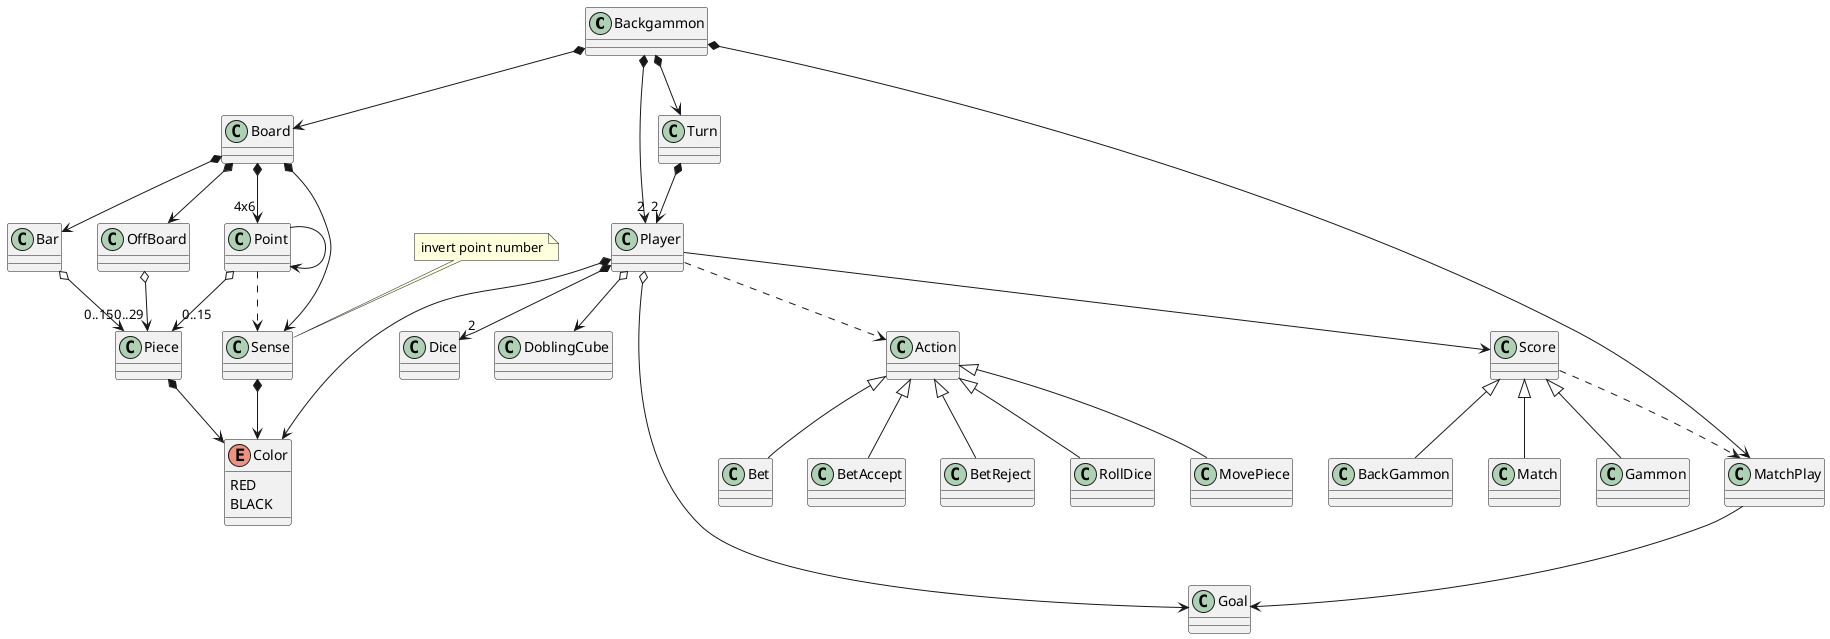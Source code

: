 @startuml
class Backgammon{}

class Board{}

class OffBoard{}


class Point {}

class Piece{}

enum Color{
  RED
  BLACK
}

class Goal{}

class Bar{}

class MatchPlay{}

class Turn{}

class Player{}

class Dice{}

class DoblingCube{}

class Match{}

class Gammon{}

class BackGammon{}

class Score{}

class Action {}
class RollDice {}
class MovePiece {}
class Bet {}
class BetAccept {}
class BetReject {}

class Sense{}
note top: invert point number

Player --> Score
Score ..> MatchPlay
MatchPlay --> Goal
Match -up-|> Score
Gammon -up-|> Score
BackGammon -up-|> Score
Backgammon *--> MatchPlay
Backgammon *--> Board
Backgammon *--> Turn
Player o--> DoblingCube
Turn *--> "2" Player
Backgammon *--> "2" Player
Board *--> "4x6" Point
Board *--> Bar
Board *--> OffBoard
Player *--> Color
Piece *--> Color
Point --> Point

Board *--> Sense
Sense *--> Color
Point ..> Sense

OffBoard o--> "0..29" Piece
Bar o--> "0..15" Piece
Point o--> "0..15" Piece

Player *--> "2" Dice
Player o--> Goal
Player ..> Action

Action <|-- RollDice
Action <|-- MovePiece
Action <|-- Bet
Action <|-- BetAccept
Action <|-- BetReject
@enduml
